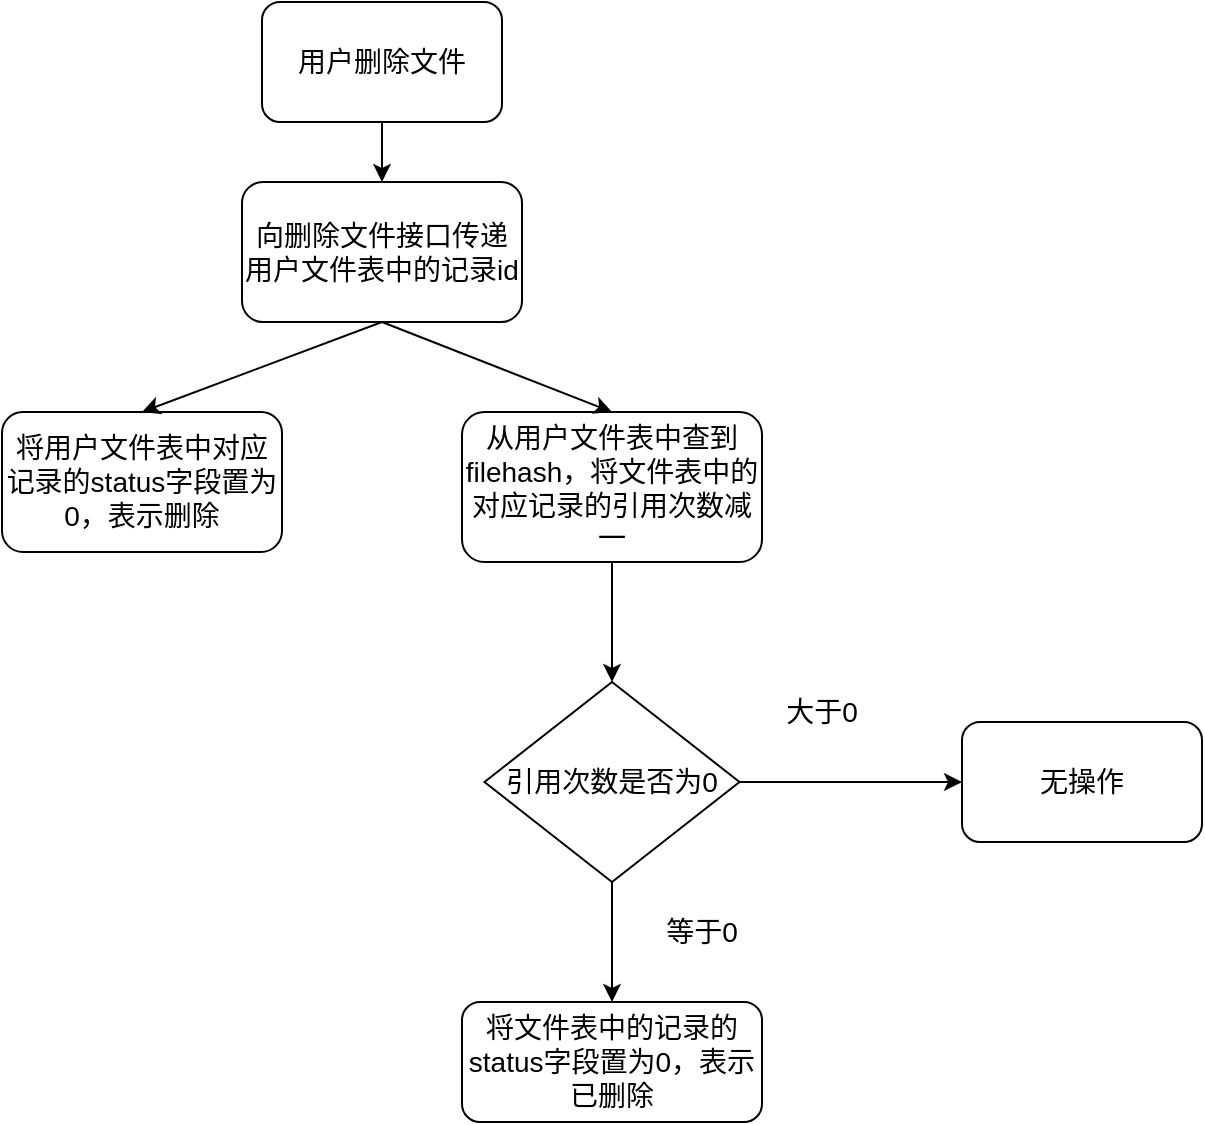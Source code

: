 <mxfile version="20.2.3" type="device"><diagram id="Nhkv2pnotEpnB0VD9rxU" name="第 1 页"><mxGraphModel dx="1209" dy="844" grid="1" gridSize="10" guides="1" tooltips="1" connect="1" arrows="1" fold="1" page="1" pageScale="1" pageWidth="827" pageHeight="1169" math="0" shadow="0"><root><mxCell id="0"/><mxCell id="1" parent="0"/><mxCell id="W9K1Iv2nws-VZJQDKjtB-1" value="&lt;font style=&quot;font-size: 14px;&quot;&gt;用户删除文件&lt;/font&gt;" style="rounded=1;whiteSpace=wrap;html=1;" parent="1" vertex="1"><mxGeometry x="320" y="160" width="120" height="60" as="geometry"/></mxCell><mxCell id="eGfSdhA-gYz4pMCX_i_y-1" value="向删除文件接口传递用户文件表中的记录id" style="rounded=1;whiteSpace=wrap;html=1;fontSize=14;" vertex="1" parent="1"><mxGeometry x="310" y="250" width="140" height="70" as="geometry"/></mxCell><mxCell id="eGfSdhA-gYz4pMCX_i_y-2" value="将用户文件表中对应记录的status字段置为0，表示删除" style="rounded=1;whiteSpace=wrap;html=1;fontSize=14;" vertex="1" parent="1"><mxGeometry x="190" y="365" width="140" height="70" as="geometry"/></mxCell><mxCell id="eGfSdhA-gYz4pMCX_i_y-3" value="从用户文件表中查到filehash，将文件表中的对应记录的引用次数减一" style="rounded=1;whiteSpace=wrap;html=1;fontSize=14;" vertex="1" parent="1"><mxGeometry x="420" y="365" width="150" height="75" as="geometry"/></mxCell><mxCell id="eGfSdhA-gYz4pMCX_i_y-4" value="引用次数是否为0" style="rhombus;whiteSpace=wrap;html=1;fontSize=14;" vertex="1" parent="1"><mxGeometry x="431.25" y="500" width="127.5" height="100" as="geometry"/></mxCell><mxCell id="eGfSdhA-gYz4pMCX_i_y-5" value="将文件表中的记录的status字段置为0，表示已删除" style="rounded=1;whiteSpace=wrap;html=1;fontSize=14;" vertex="1" parent="1"><mxGeometry x="420" y="660" width="150" height="60" as="geometry"/></mxCell><mxCell id="eGfSdhA-gYz4pMCX_i_y-6" value="无操作" style="rounded=1;whiteSpace=wrap;html=1;fontSize=14;" vertex="1" parent="1"><mxGeometry x="670" y="520" width="120" height="60" as="geometry"/></mxCell><mxCell id="eGfSdhA-gYz4pMCX_i_y-7" value="" style="endArrow=classic;html=1;rounded=0;fontSize=14;entryX=0.5;entryY=0;entryDx=0;entryDy=0;" edge="1" parent="1" source="W9K1Iv2nws-VZJQDKjtB-1" target="eGfSdhA-gYz4pMCX_i_y-1"><mxGeometry width="50" height="50" relative="1" as="geometry"><mxPoint x="390" y="450" as="sourcePoint"/><mxPoint x="440" y="400" as="targetPoint"/></mxGeometry></mxCell><mxCell id="eGfSdhA-gYz4pMCX_i_y-8" value="" style="endArrow=classic;html=1;rounded=0;fontSize=14;exitX=0.5;exitY=1;exitDx=0;exitDy=0;entryX=0.5;entryY=0;entryDx=0;entryDy=0;" edge="1" parent="1" source="eGfSdhA-gYz4pMCX_i_y-1" target="eGfSdhA-gYz4pMCX_i_y-2"><mxGeometry width="50" height="50" relative="1" as="geometry"><mxPoint x="390" y="450" as="sourcePoint"/><mxPoint x="440" y="400" as="targetPoint"/></mxGeometry></mxCell><mxCell id="eGfSdhA-gYz4pMCX_i_y-9" value="" style="endArrow=classic;html=1;rounded=0;fontSize=14;entryX=0.5;entryY=0;entryDx=0;entryDy=0;" edge="1" parent="1" target="eGfSdhA-gYz4pMCX_i_y-3"><mxGeometry width="50" height="50" relative="1" as="geometry"><mxPoint x="380" y="320" as="sourcePoint"/><mxPoint x="440" y="400" as="targetPoint"/></mxGeometry></mxCell><mxCell id="eGfSdhA-gYz4pMCX_i_y-10" value="" style="endArrow=classic;html=1;rounded=0;fontSize=14;exitX=0.5;exitY=1;exitDx=0;exitDy=0;" edge="1" parent="1" source="eGfSdhA-gYz4pMCX_i_y-3" target="eGfSdhA-gYz4pMCX_i_y-4"><mxGeometry width="50" height="50" relative="1" as="geometry"><mxPoint x="390" y="450" as="sourcePoint"/><mxPoint x="440" y="400" as="targetPoint"/></mxGeometry></mxCell><mxCell id="eGfSdhA-gYz4pMCX_i_y-11" value="" style="endArrow=classic;html=1;rounded=0;fontSize=14;exitX=1;exitY=0.5;exitDx=0;exitDy=0;" edge="1" parent="1" source="eGfSdhA-gYz4pMCX_i_y-4" target="eGfSdhA-gYz4pMCX_i_y-6"><mxGeometry width="50" height="50" relative="1" as="geometry"><mxPoint x="390" y="450" as="sourcePoint"/><mxPoint x="440" y="400" as="targetPoint"/></mxGeometry></mxCell><mxCell id="eGfSdhA-gYz4pMCX_i_y-12" value="" style="endArrow=classic;html=1;rounded=0;fontSize=14;exitX=0.5;exitY=1;exitDx=0;exitDy=0;entryX=0.5;entryY=0;entryDx=0;entryDy=0;" edge="1" parent="1" source="eGfSdhA-gYz4pMCX_i_y-4" target="eGfSdhA-gYz4pMCX_i_y-5"><mxGeometry width="50" height="50" relative="1" as="geometry"><mxPoint x="390" y="450" as="sourcePoint"/><mxPoint x="440" y="400" as="targetPoint"/></mxGeometry></mxCell><mxCell id="eGfSdhA-gYz4pMCX_i_y-13" value="大于0" style="text;html=1;strokeColor=none;fillColor=none;align=center;verticalAlign=middle;whiteSpace=wrap;rounded=0;fontSize=14;" vertex="1" parent="1"><mxGeometry x="570" y="500" width="60" height="30" as="geometry"/></mxCell><mxCell id="eGfSdhA-gYz4pMCX_i_y-14" value="等于0" style="text;html=1;strokeColor=none;fillColor=none;align=center;verticalAlign=middle;whiteSpace=wrap;rounded=0;fontSize=14;" vertex="1" parent="1"><mxGeometry x="510" y="610" width="60" height="30" as="geometry"/></mxCell></root></mxGraphModel></diagram></mxfile>